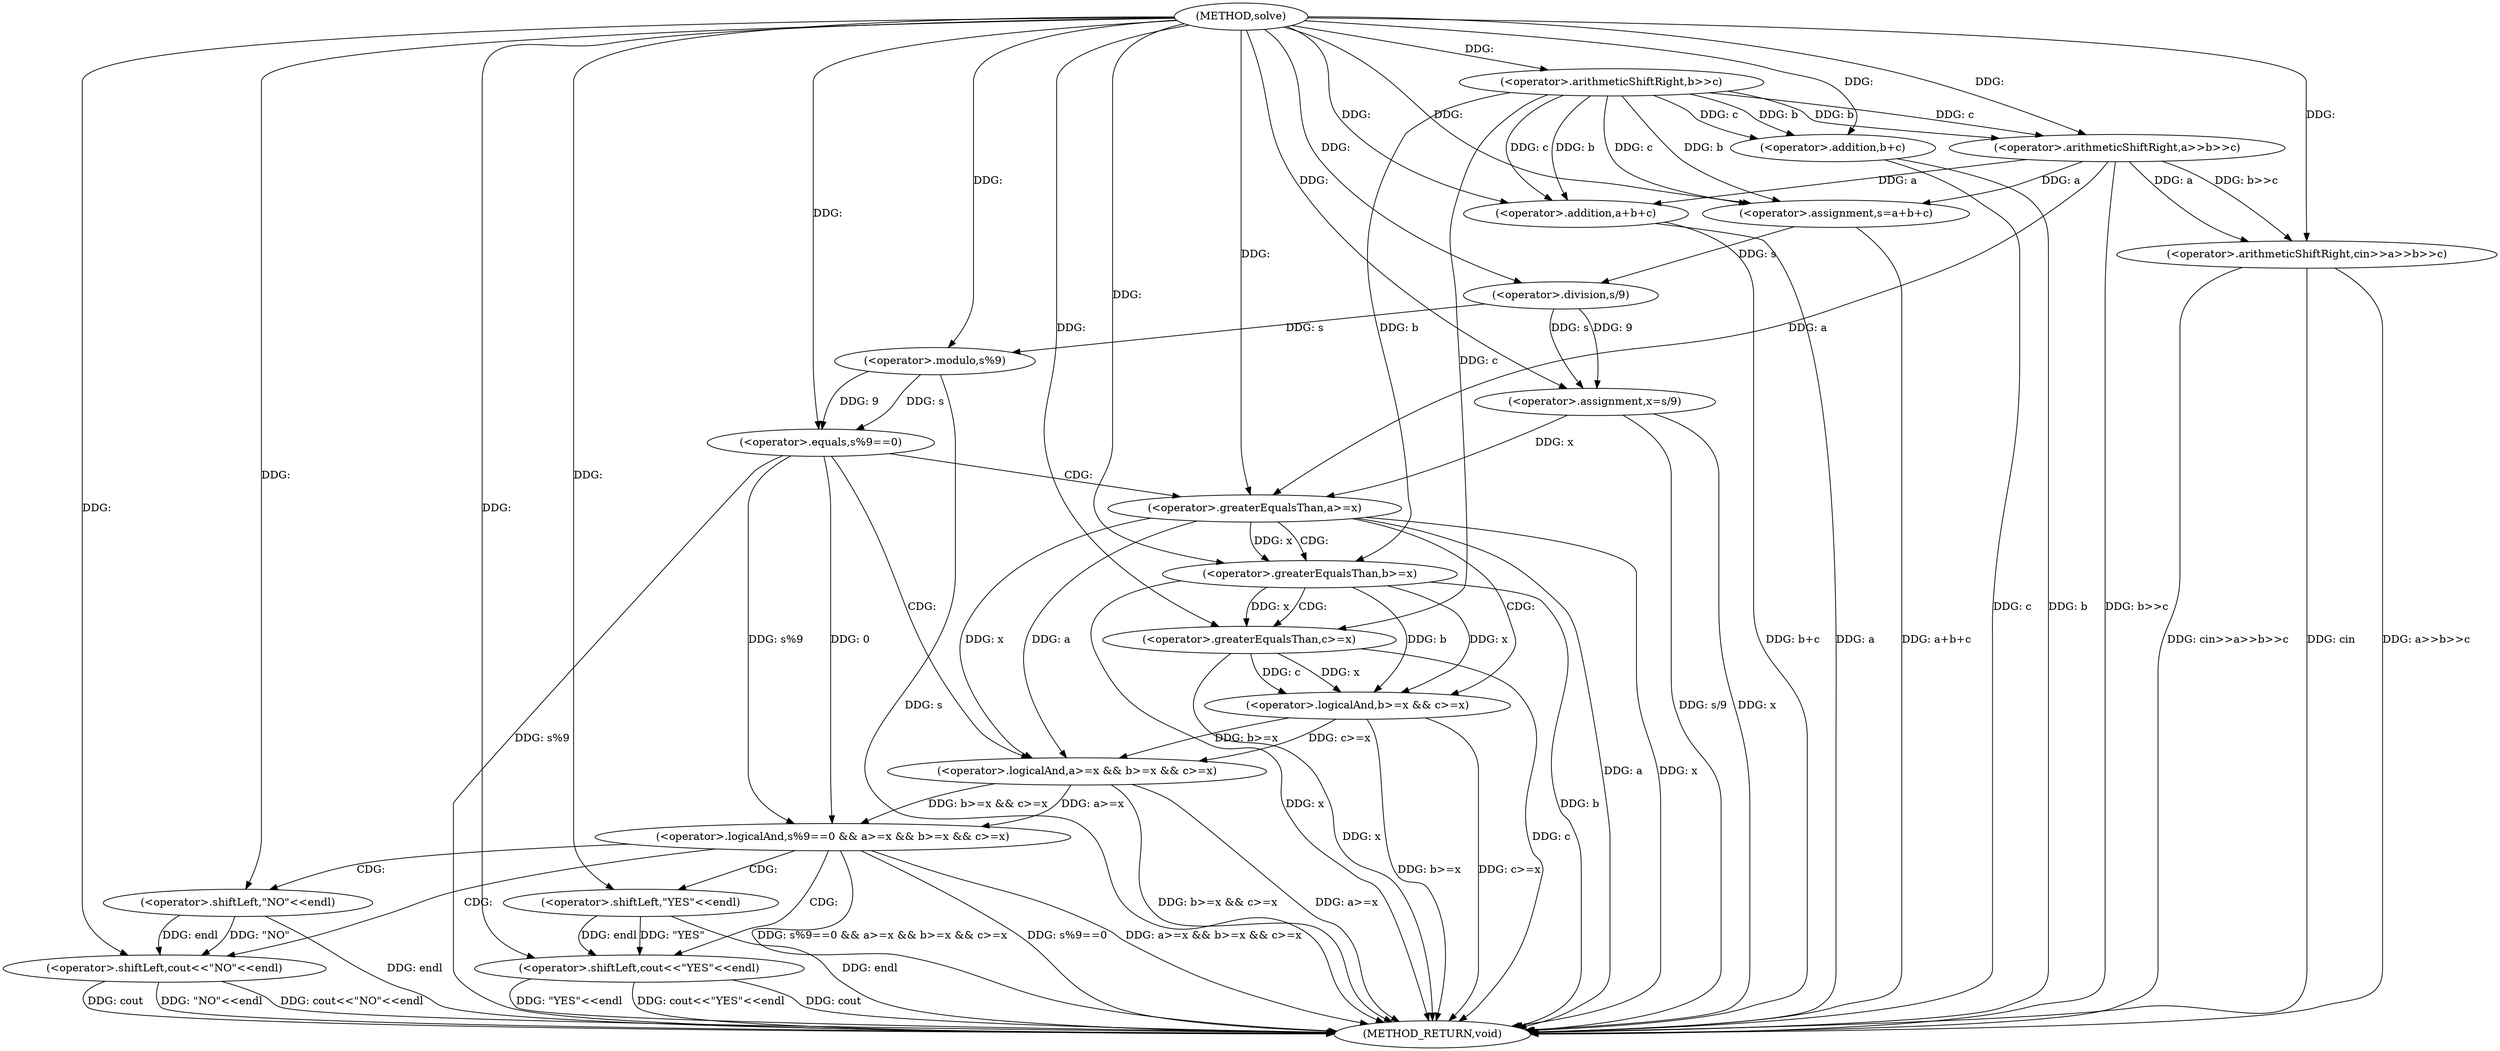digraph "solve" {  
"1000737" [label = "(METHOD,solve)" ]
"1000792" [label = "(METHOD_RETURN,void)" ]
"1000742" [label = "(<operator>.arithmeticShiftRight,cin>>a>>b>>c)" ]
"1000750" [label = "(<operator>.assignment,s=a+b+c)" ]
"1000758" [label = "(<operator>.assignment,x=s/9)" ]
"1000764" [label = "(<operator>.logicalAnd,s%9==0 && a>=x && b>=x && c>=x)" ]
"1000781" [label = "(<operator>.shiftLeft,cout<<\"YES\"<<endl)" ]
"1000744" [label = "(<operator>.arithmeticShiftRight,a>>b>>c)" ]
"1000752" [label = "(<operator>.addition,a+b+c)" ]
"1000760" [label = "(<operator>.division,s/9)" ]
"1000787" [label = "(<operator>.shiftLeft,cout<<\"NO\"<<endl)" ]
"1000746" [label = "(<operator>.arithmeticShiftRight,b>>c)" ]
"1000754" [label = "(<operator>.addition,b+c)" ]
"1000765" [label = "(<operator>.equals,s%9==0)" ]
"1000770" [label = "(<operator>.logicalAnd,a>=x && b>=x && c>=x)" ]
"1000783" [label = "(<operator>.shiftLeft,\"YES\"<<endl)" ]
"1000766" [label = "(<operator>.modulo,s%9)" ]
"1000771" [label = "(<operator>.greaterEqualsThan,a>=x)" ]
"1000774" [label = "(<operator>.logicalAnd,b>=x && c>=x)" ]
"1000789" [label = "(<operator>.shiftLeft,\"NO\"<<endl)" ]
"1000775" [label = "(<operator>.greaterEqualsThan,b>=x)" ]
"1000778" [label = "(<operator>.greaterEqualsThan,c>=x)" ]
  "1000744" -> "1000792"  [ label = "DDG: b>>c"] 
  "1000742" -> "1000792"  [ label = "DDG: a>>b>>c"] 
  "1000742" -> "1000792"  [ label = "DDG: cin>>a>>b>>c"] 
  "1000752" -> "1000792"  [ label = "DDG: a"] 
  "1000754" -> "1000792"  [ label = "DDG: b"] 
  "1000754" -> "1000792"  [ label = "DDG: c"] 
  "1000752" -> "1000792"  [ label = "DDG: b+c"] 
  "1000750" -> "1000792"  [ label = "DDG: a+b+c"] 
  "1000758" -> "1000792"  [ label = "DDG: x"] 
  "1000758" -> "1000792"  [ label = "DDG: s/9"] 
  "1000766" -> "1000792"  [ label = "DDG: s"] 
  "1000765" -> "1000792"  [ label = "DDG: s%9"] 
  "1000764" -> "1000792"  [ label = "DDG: s%9==0"] 
  "1000771" -> "1000792"  [ label = "DDG: a"] 
  "1000771" -> "1000792"  [ label = "DDG: x"] 
  "1000770" -> "1000792"  [ label = "DDG: a>=x"] 
  "1000775" -> "1000792"  [ label = "DDG: b"] 
  "1000775" -> "1000792"  [ label = "DDG: x"] 
  "1000774" -> "1000792"  [ label = "DDG: b>=x"] 
  "1000778" -> "1000792"  [ label = "DDG: c"] 
  "1000778" -> "1000792"  [ label = "DDG: x"] 
  "1000774" -> "1000792"  [ label = "DDG: c>=x"] 
  "1000770" -> "1000792"  [ label = "DDG: b>=x && c>=x"] 
  "1000764" -> "1000792"  [ label = "DDG: a>=x && b>=x && c>=x"] 
  "1000764" -> "1000792"  [ label = "DDG: s%9==0 && a>=x && b>=x && c>=x"] 
  "1000787" -> "1000792"  [ label = "DDG: cout"] 
  "1000789" -> "1000792"  [ label = "DDG: endl"] 
  "1000787" -> "1000792"  [ label = "DDG: \"NO\"<<endl"] 
  "1000787" -> "1000792"  [ label = "DDG: cout<<\"NO\"<<endl"] 
  "1000781" -> "1000792"  [ label = "DDG: cout"] 
  "1000783" -> "1000792"  [ label = "DDG: endl"] 
  "1000781" -> "1000792"  [ label = "DDG: \"YES\"<<endl"] 
  "1000781" -> "1000792"  [ label = "DDG: cout<<\"YES\"<<endl"] 
  "1000742" -> "1000792"  [ label = "DDG: cin"] 
  "1000744" -> "1000750"  [ label = "DDG: a"] 
  "1000737" -> "1000750"  [ label = "DDG: "] 
  "1000746" -> "1000750"  [ label = "DDG: b"] 
  "1000746" -> "1000750"  [ label = "DDG: c"] 
  "1000760" -> "1000758"  [ label = "DDG: s"] 
  "1000760" -> "1000758"  [ label = "DDG: 9"] 
  "1000737" -> "1000742"  [ label = "DDG: "] 
  "1000744" -> "1000742"  [ label = "DDG: a"] 
  "1000744" -> "1000742"  [ label = "DDG: b>>c"] 
  "1000737" -> "1000758"  [ label = "DDG: "] 
  "1000737" -> "1000744"  [ label = "DDG: "] 
  "1000746" -> "1000744"  [ label = "DDG: c"] 
  "1000746" -> "1000744"  [ label = "DDG: b"] 
  "1000744" -> "1000752"  [ label = "DDG: a"] 
  "1000737" -> "1000752"  [ label = "DDG: "] 
  "1000746" -> "1000752"  [ label = "DDG: b"] 
  "1000746" -> "1000752"  [ label = "DDG: c"] 
  "1000750" -> "1000760"  [ label = "DDG: s"] 
  "1000737" -> "1000760"  [ label = "DDG: "] 
  "1000765" -> "1000764"  [ label = "DDG: s%9"] 
  "1000765" -> "1000764"  [ label = "DDG: 0"] 
  "1000770" -> "1000764"  [ label = "DDG: b>=x && c>=x"] 
  "1000770" -> "1000764"  [ label = "DDG: a>=x"] 
  "1000737" -> "1000781"  [ label = "DDG: "] 
  "1000783" -> "1000781"  [ label = "DDG: \"YES\""] 
  "1000783" -> "1000781"  [ label = "DDG: endl"] 
  "1000737" -> "1000746"  [ label = "DDG: "] 
  "1000746" -> "1000754"  [ label = "DDG: b"] 
  "1000737" -> "1000754"  [ label = "DDG: "] 
  "1000746" -> "1000754"  [ label = "DDG: c"] 
  "1000766" -> "1000765"  [ label = "DDG: s"] 
  "1000766" -> "1000765"  [ label = "DDG: 9"] 
  "1000737" -> "1000765"  [ label = "DDG: "] 
  "1000771" -> "1000770"  [ label = "DDG: x"] 
  "1000771" -> "1000770"  [ label = "DDG: a"] 
  "1000774" -> "1000770"  [ label = "DDG: b>=x"] 
  "1000774" -> "1000770"  [ label = "DDG: c>=x"] 
  "1000737" -> "1000783"  [ label = "DDG: "] 
  "1000737" -> "1000787"  [ label = "DDG: "] 
  "1000789" -> "1000787"  [ label = "DDG: \"NO\""] 
  "1000789" -> "1000787"  [ label = "DDG: endl"] 
  "1000760" -> "1000766"  [ label = "DDG: s"] 
  "1000737" -> "1000766"  [ label = "DDG: "] 
  "1000737" -> "1000771"  [ label = "DDG: "] 
  "1000744" -> "1000771"  [ label = "DDG: a"] 
  "1000758" -> "1000771"  [ label = "DDG: x"] 
  "1000775" -> "1000774"  [ label = "DDG: x"] 
  "1000775" -> "1000774"  [ label = "DDG: b"] 
  "1000778" -> "1000774"  [ label = "DDG: x"] 
  "1000778" -> "1000774"  [ label = "DDG: c"] 
  "1000737" -> "1000789"  [ label = "DDG: "] 
  "1000737" -> "1000775"  [ label = "DDG: "] 
  "1000746" -> "1000775"  [ label = "DDG: b"] 
  "1000771" -> "1000775"  [ label = "DDG: x"] 
  "1000737" -> "1000778"  [ label = "DDG: "] 
  "1000746" -> "1000778"  [ label = "DDG: c"] 
  "1000775" -> "1000778"  [ label = "DDG: x"] 
  "1000764" -> "1000781"  [ label = "CDG: "] 
  "1000764" -> "1000783"  [ label = "CDG: "] 
  "1000764" -> "1000789"  [ label = "CDG: "] 
  "1000764" -> "1000787"  [ label = "CDG: "] 
  "1000765" -> "1000770"  [ label = "CDG: "] 
  "1000765" -> "1000771"  [ label = "CDG: "] 
  "1000771" -> "1000774"  [ label = "CDG: "] 
  "1000771" -> "1000775"  [ label = "CDG: "] 
  "1000775" -> "1000778"  [ label = "CDG: "] 
}
